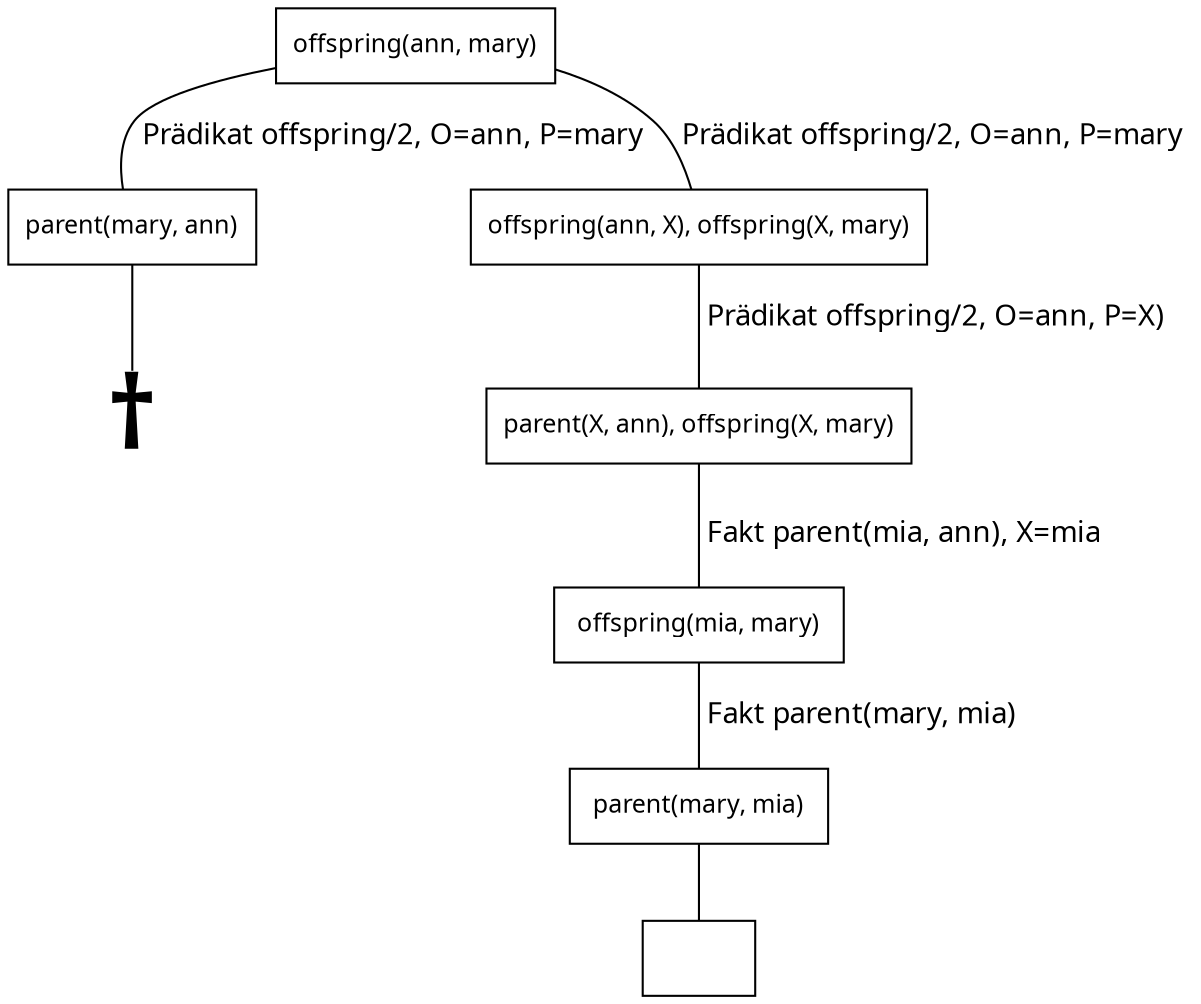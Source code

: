 graph Offspring {
    node [fontname="IBM Plex Mono", shape=rect, fontsize="12"];
    edge [fontname="IMB Plex Mono"];

    a [label="offspring(ann, mary)"]; 
    a -- b1 [label=" Prädikat offspring/2, O=ann, P=mary "];
    b1 [label="parent(mary, ann)"];
    b1 -- c1;
    c1 [label=<<b>†</b>>, shape=plain, fontsize="48"];
    a -- b2 [label=" Prädikat offspring/2, O=ann, P=mary "];
    b2 [label="offspring(ann, X), offspring(X, mary)"];
    b2 -- c2 [label=" Prädikat offspring/2, O=ann, P=X) "];
    c2 [label="parent(X, ann), offspring(X, mary)"];
    c2 -- d1 [label=" Fakt parent(mia, ann), X=mia "];
    d1 [label=" offspring(mia, mary) "];
    d1 -- e1 [label=" Fakt parent(mary, mia) "];
    e1 [label=" parent(mary, mia) "];
    e1 -- f [label=""];
    f [label=""];
}